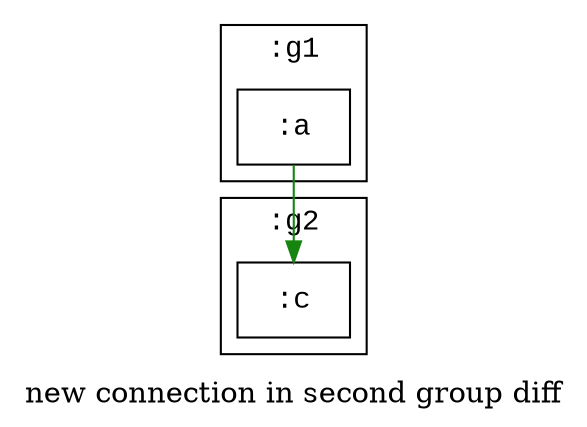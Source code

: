 digraph D {
    label="new connection in second group diff";
    
    subgraph cluster_node1 { /* :g1 */
        label=":g1";
        shape="rectangle";
        fontname="Courier New";
        
        node2 [fontname="Courier New",shape="rectangle",label=":a"]
    }
    
    subgraph cluster_node3 { /* :g2 */
        label=":g2";
        shape="rectangle";
        fontname="Courier New";
        
        node4 [fontname="Courier New",shape="rectangle",label=":c"]
    }
    
    node2 -> node4 [color="#158510",]
}
